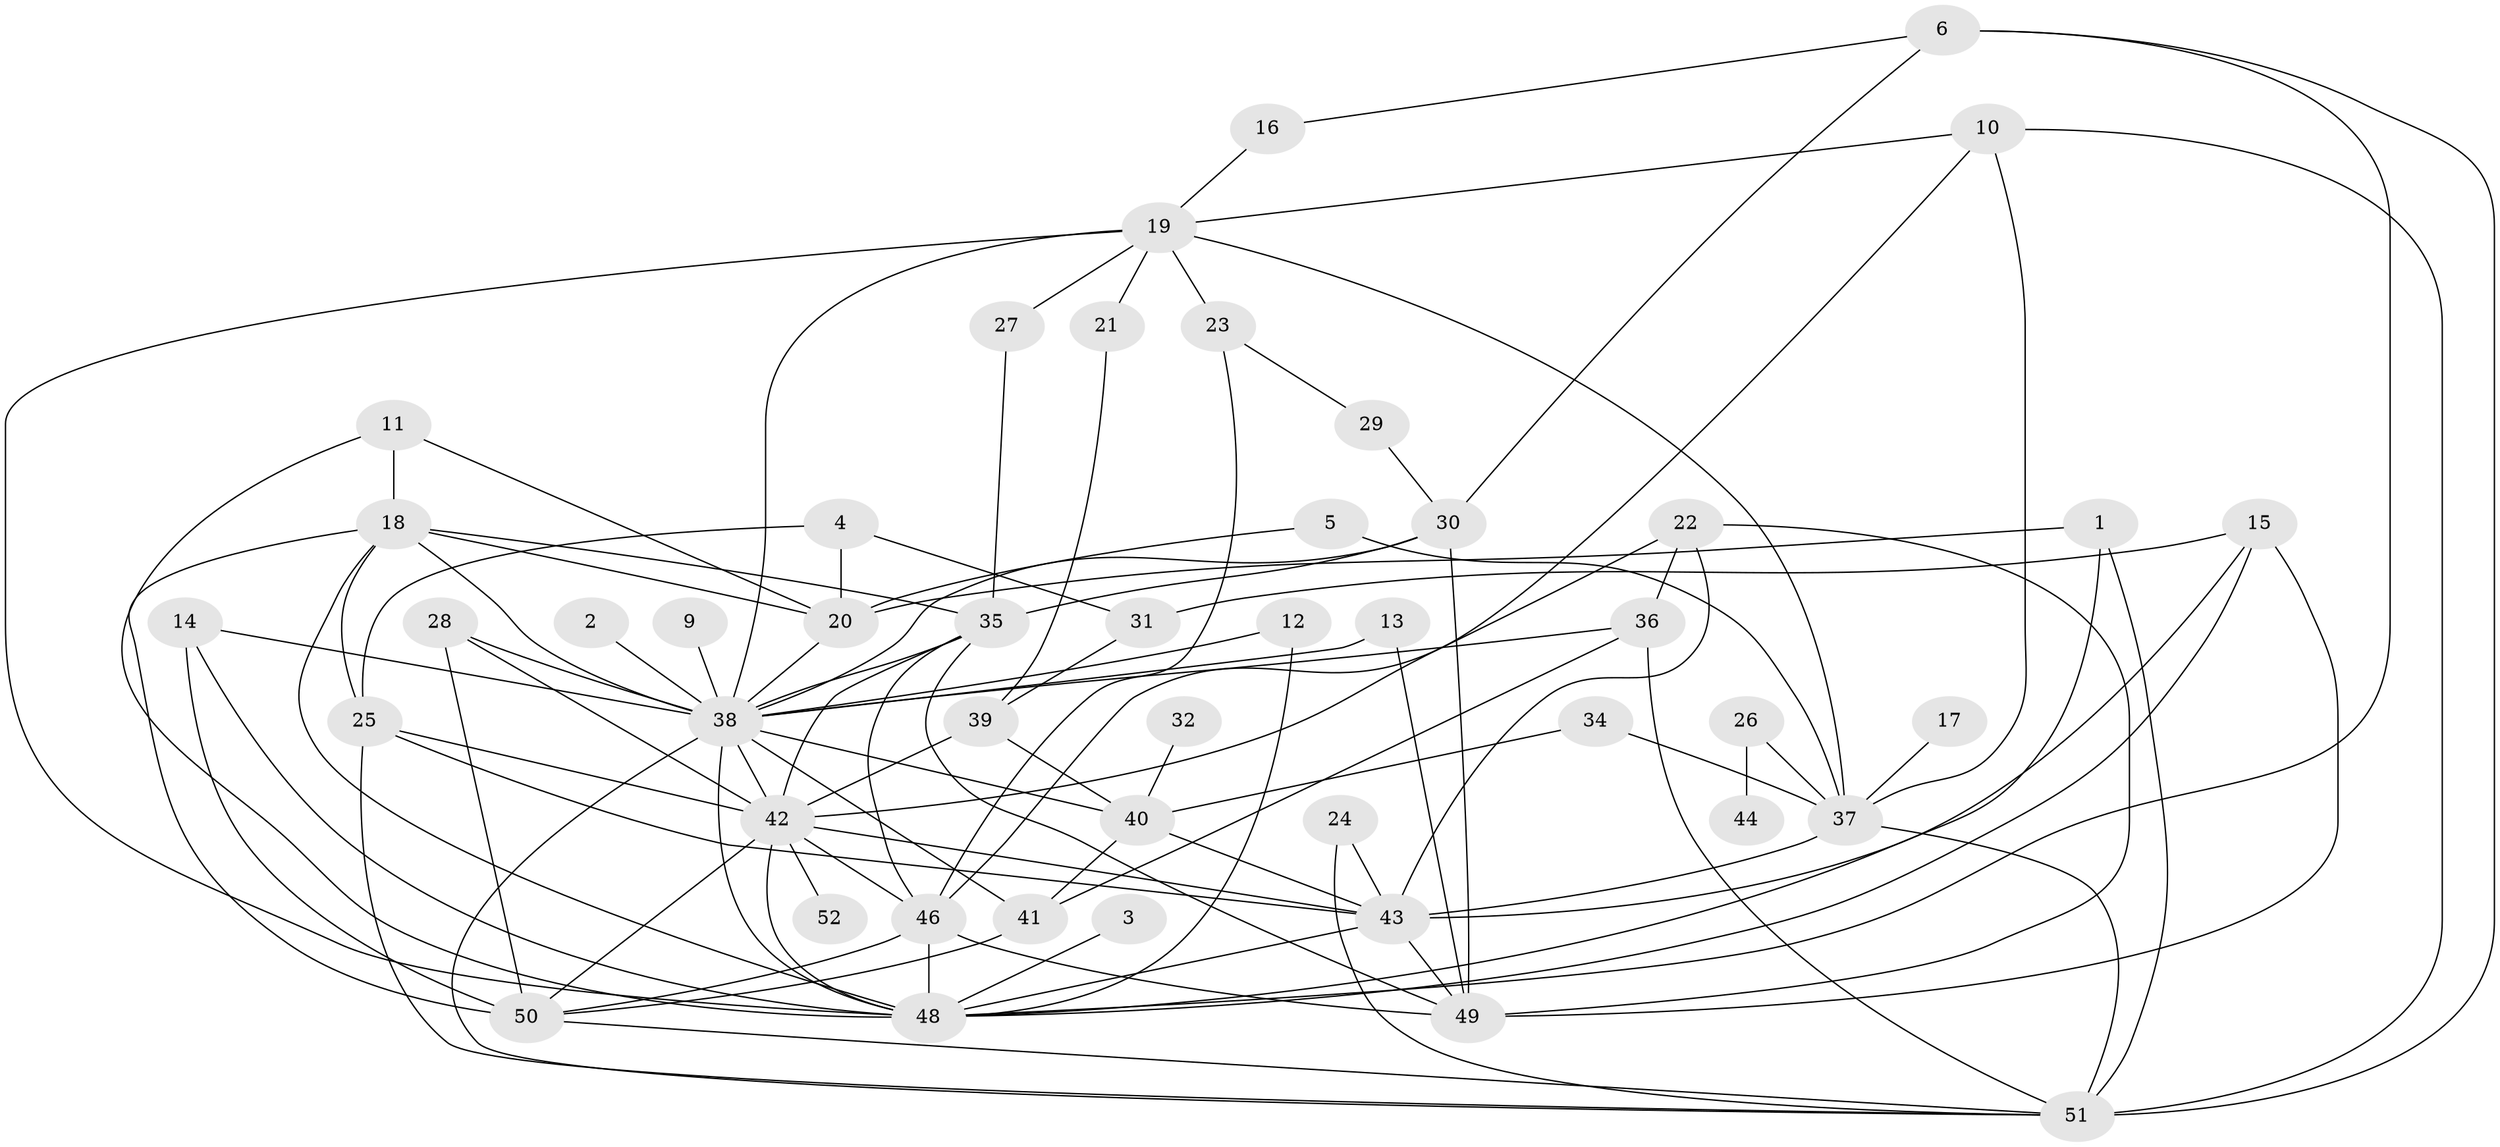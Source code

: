 // original degree distribution, {3: 0.17475728155339806, 1: 0.13592233009708737, 2: 0.2524271844660194, 4: 0.13592233009708737, 5: 0.14563106796116504, 6: 0.07766990291262135, 0: 0.04854368932038835, 11: 0.009708737864077669, 7: 0.019417475728155338}
// Generated by graph-tools (version 1.1) at 2025/25/03/09/25 03:25:18]
// undirected, 47 vertices, 104 edges
graph export_dot {
graph [start="1"]
  node [color=gray90,style=filled];
  1;
  2;
  3;
  4;
  5;
  6;
  9;
  10;
  11;
  12;
  13;
  14;
  15;
  16;
  17;
  18;
  19;
  20;
  21;
  22;
  23;
  24;
  25;
  26;
  27;
  28;
  29;
  30;
  31;
  32;
  34;
  35;
  36;
  37;
  38;
  39;
  40;
  41;
  42;
  43;
  44;
  46;
  48;
  49;
  50;
  51;
  52;
  1 -- 20 [weight=1.0];
  1 -- 48 [weight=1.0];
  1 -- 51 [weight=1.0];
  2 -- 38 [weight=1.0];
  3 -- 48 [weight=1.0];
  4 -- 20 [weight=1.0];
  4 -- 25 [weight=1.0];
  4 -- 31 [weight=1.0];
  5 -- 20 [weight=1.0];
  5 -- 37 [weight=1.0];
  6 -- 16 [weight=1.0];
  6 -- 30 [weight=1.0];
  6 -- 48 [weight=1.0];
  6 -- 51 [weight=1.0];
  9 -- 38 [weight=1.0];
  10 -- 19 [weight=1.0];
  10 -- 37 [weight=1.0];
  10 -- 46 [weight=1.0];
  10 -- 51 [weight=1.0];
  11 -- 18 [weight=1.0];
  11 -- 20 [weight=1.0];
  11 -- 48 [weight=1.0];
  12 -- 38 [weight=1.0];
  12 -- 48 [weight=1.0];
  13 -- 38 [weight=1.0];
  13 -- 49 [weight=1.0];
  14 -- 38 [weight=1.0];
  14 -- 48 [weight=1.0];
  14 -- 50 [weight=1.0];
  15 -- 31 [weight=1.0];
  15 -- 43 [weight=1.0];
  15 -- 48 [weight=1.0];
  15 -- 49 [weight=1.0];
  16 -- 19 [weight=1.0];
  17 -- 37 [weight=1.0];
  18 -- 20 [weight=1.0];
  18 -- 25 [weight=1.0];
  18 -- 35 [weight=1.0];
  18 -- 38 [weight=1.0];
  18 -- 48 [weight=1.0];
  18 -- 50 [weight=1.0];
  19 -- 21 [weight=1.0];
  19 -- 23 [weight=1.0];
  19 -- 27 [weight=1.0];
  19 -- 37 [weight=1.0];
  19 -- 38 [weight=1.0];
  19 -- 48 [weight=1.0];
  20 -- 38 [weight=1.0];
  21 -- 39 [weight=1.0];
  22 -- 36 [weight=1.0];
  22 -- 42 [weight=1.0];
  22 -- 43 [weight=1.0];
  22 -- 49 [weight=1.0];
  23 -- 29 [weight=1.0];
  23 -- 46 [weight=1.0];
  24 -- 43 [weight=1.0];
  24 -- 51 [weight=1.0];
  25 -- 42 [weight=1.0];
  25 -- 43 [weight=1.0];
  25 -- 51 [weight=1.0];
  26 -- 37 [weight=1.0];
  26 -- 44 [weight=1.0];
  27 -- 35 [weight=1.0];
  28 -- 38 [weight=1.0];
  28 -- 42 [weight=1.0];
  28 -- 50 [weight=1.0];
  29 -- 30 [weight=1.0];
  30 -- 35 [weight=1.0];
  30 -- 38 [weight=1.0];
  30 -- 49 [weight=2.0];
  31 -- 39 [weight=1.0];
  32 -- 40 [weight=2.0];
  34 -- 37 [weight=1.0];
  34 -- 40 [weight=1.0];
  35 -- 38 [weight=1.0];
  35 -- 42 [weight=2.0];
  35 -- 46 [weight=1.0];
  35 -- 49 [weight=1.0];
  36 -- 38 [weight=2.0];
  36 -- 41 [weight=1.0];
  36 -- 51 [weight=1.0];
  37 -- 43 [weight=2.0];
  37 -- 51 [weight=1.0];
  38 -- 40 [weight=1.0];
  38 -- 41 [weight=1.0];
  38 -- 42 [weight=1.0];
  38 -- 48 [weight=1.0];
  38 -- 51 [weight=1.0];
  39 -- 40 [weight=1.0];
  39 -- 42 [weight=1.0];
  40 -- 41 [weight=2.0];
  40 -- 43 [weight=1.0];
  41 -- 50 [weight=1.0];
  42 -- 43 [weight=1.0];
  42 -- 46 [weight=1.0];
  42 -- 48 [weight=1.0];
  42 -- 50 [weight=1.0];
  42 -- 52 [weight=1.0];
  43 -- 48 [weight=1.0];
  43 -- 49 [weight=2.0];
  46 -- 48 [weight=1.0];
  46 -- 49 [weight=1.0];
  46 -- 50 [weight=1.0];
  50 -- 51 [weight=1.0];
}
